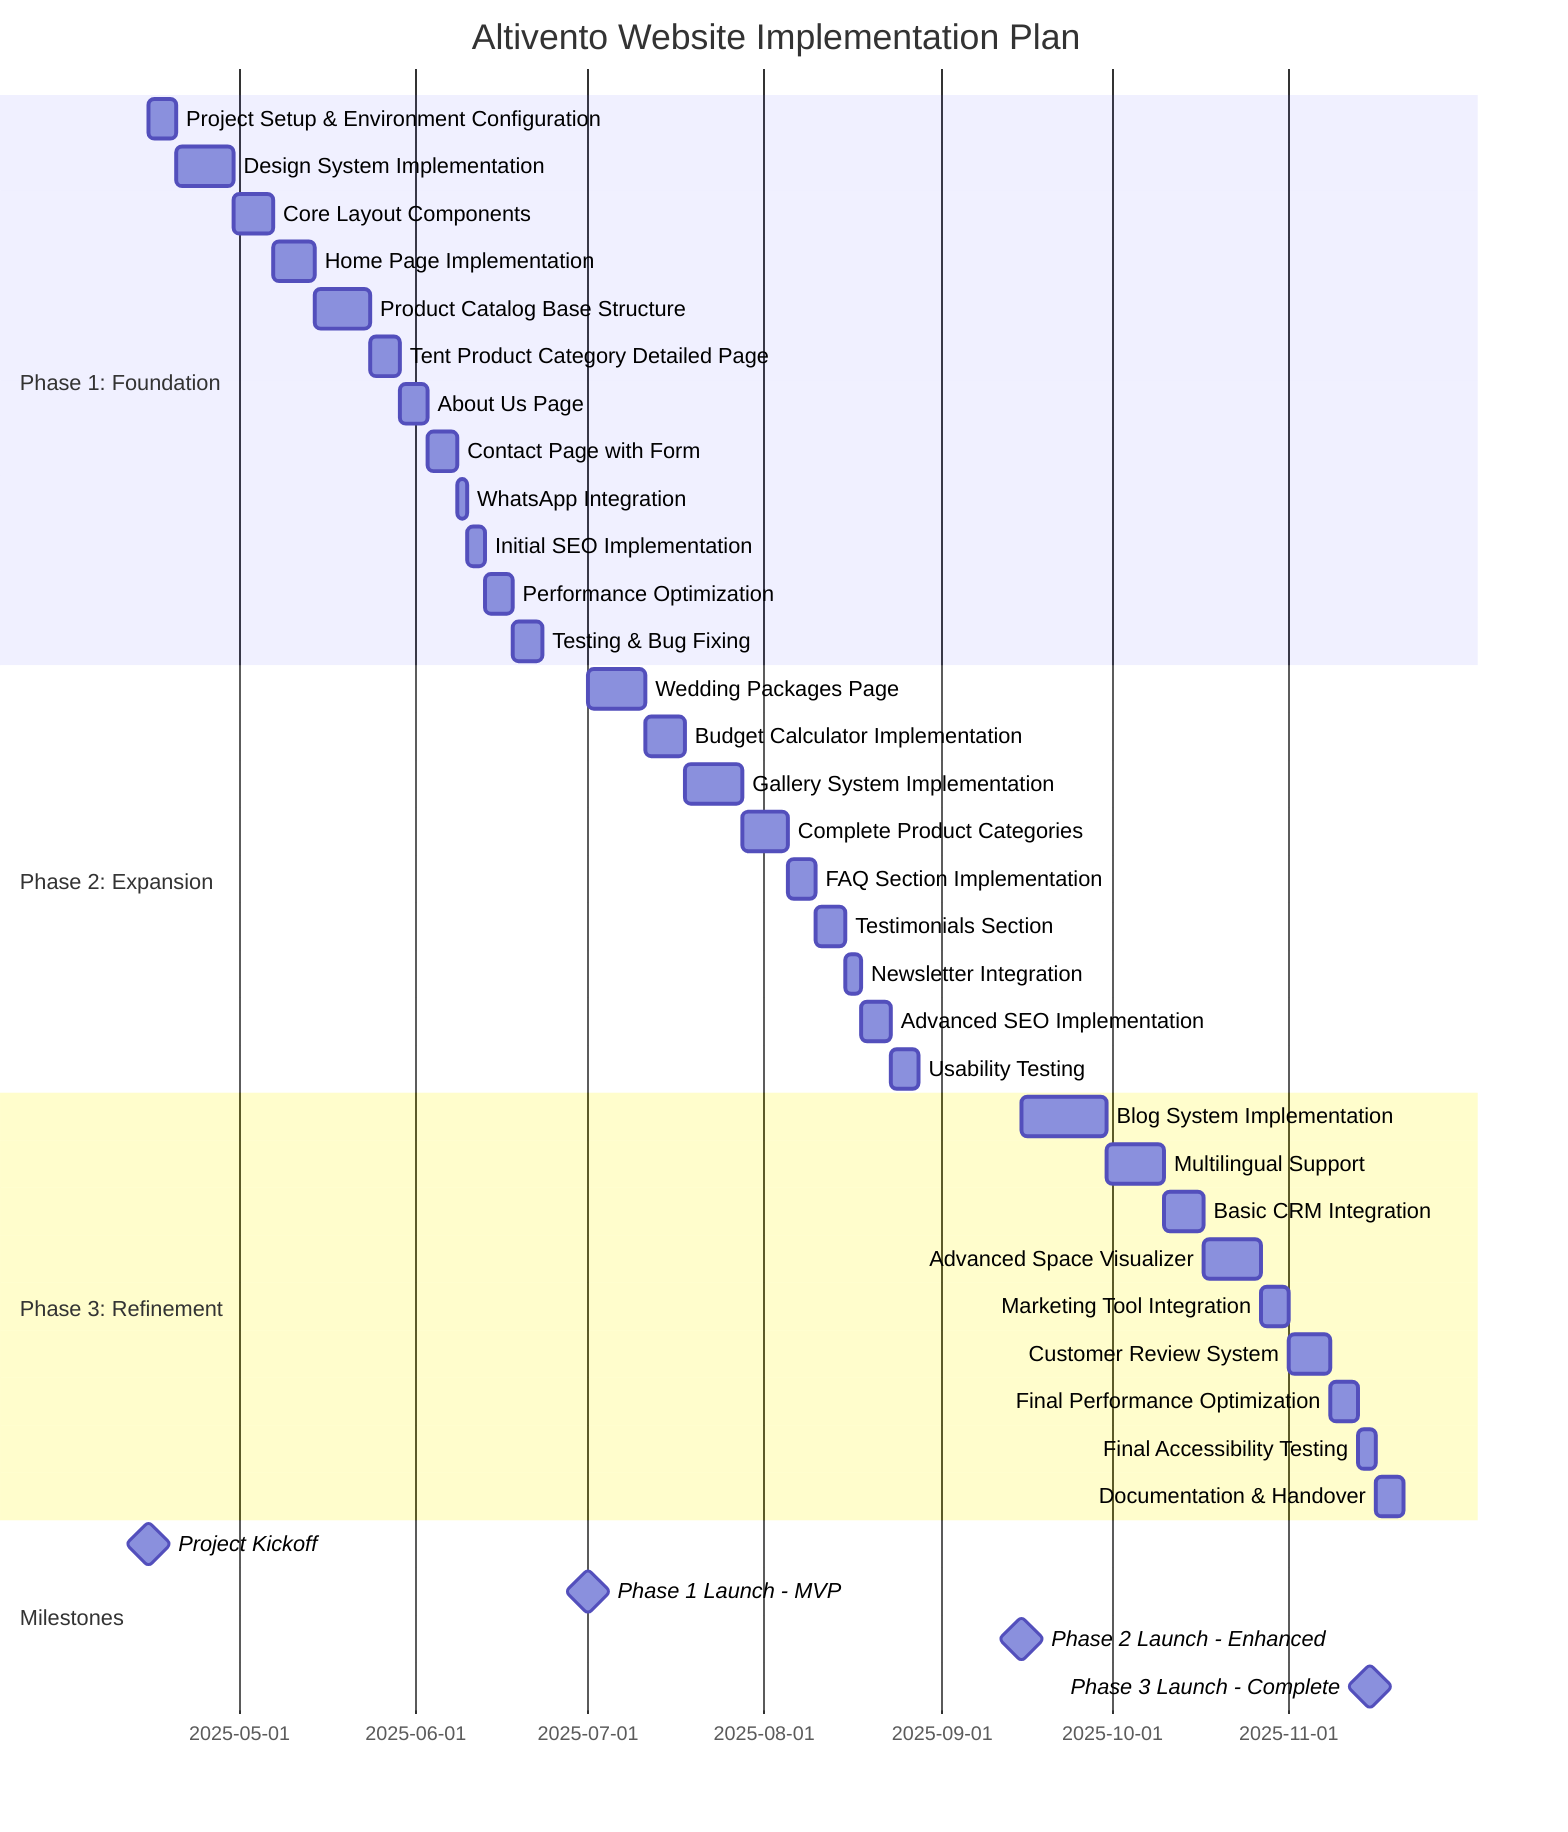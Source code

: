 gantt
    title Altivento Website Implementation Plan
    dateFormat  YYYY-MM-DD
    
    section Phase 1: Foundation
    Project Setup & Environment Configuration   :p1_setup, 2025-04-15, 5d
    Design System Implementation                :p1_design, after p1_setup, 10d
    Core Layout Components                      :p1_layout, after p1_design, 7d
    Home Page Implementation                    :p1_home, after p1_layout, 7d
    Product Catalog Base Structure              :p1_catalog, after p1_home, 10d
    Tent Product Category Detailed Page         :p1_tents, after p1_catalog, 5d
    About Us Page                               :p1_about, after p1_tents, 5d
    Contact Page with Form                      :p1_contact, after p1_about, 5d
    WhatsApp Integration                        :p1_whatsapp, after p1_contact, 2d
    Initial SEO Implementation                  :p1_seo, after p1_whatsapp, 3d
    Performance Optimization                    :p1_perf, after p1_seo, 5d
    Testing & Bug Fixing                        :p1_testing, after p1_perf, 5d
    
    section Phase 2: Expansion
    Wedding Packages Page                       :p2_wedding, 2025-07-01, 10d
    Budget Calculator Implementation            :p2_calculator, after p2_wedding, 7d
    Gallery System Implementation               :p2_gallery, after p2_calculator, 10d
    Complete Product Categories                 :p2_categories, after p2_gallery, 8d
    FAQ Section Implementation                  :p2_faq, after p2_categories, 5d
    Testimonials Section                        :p2_testimonials, after p2_faq, 5d
    Newsletter Integration                      :p2_newsletter, after p2_testimonials, 3d
    Advanced SEO Implementation                 :p2_advanced_seo, after p2_newsletter, 5d
    Usability Testing                           :p2_testing, after p2_advanced_seo, 5d
    
    section Phase 3: Refinement
    Blog System Implementation                  :p3_blog, 2025-09-15, 15d
    Multilingual Support                        :p3_multilingual, after p3_blog, 10d
    Basic CRM Integration                       :p3_crm, after p3_multilingual, 7d
    Advanced Space Visualizer                   :p3_visualizer, after p3_crm, 10d
    Marketing Tool Integration                  :p3_marketing, after p3_visualizer, 5d
    Customer Review System                      :p3_reviews, after p3_marketing, 7d
    Final Performance Optimization              :p3_final_perf, after p3_reviews, 5d
    Final Accessibility Testing                 :p3_accessibility, after p3_final_perf, 3d
    Documentation & Handover                    :p3_docs, after p3_accessibility, 5d
    
    section Milestones
    Project Kickoff                             :milestone, 2025-04-15, 0d
    Phase 1 Launch - MVP                        :milestone, 2025-07-01, 0d
    Phase 2 Launch - Enhanced                   :milestone, 2025-09-15, 0d
    Phase 3 Launch - Complete                   :milestone, 2025-11-15, 0d